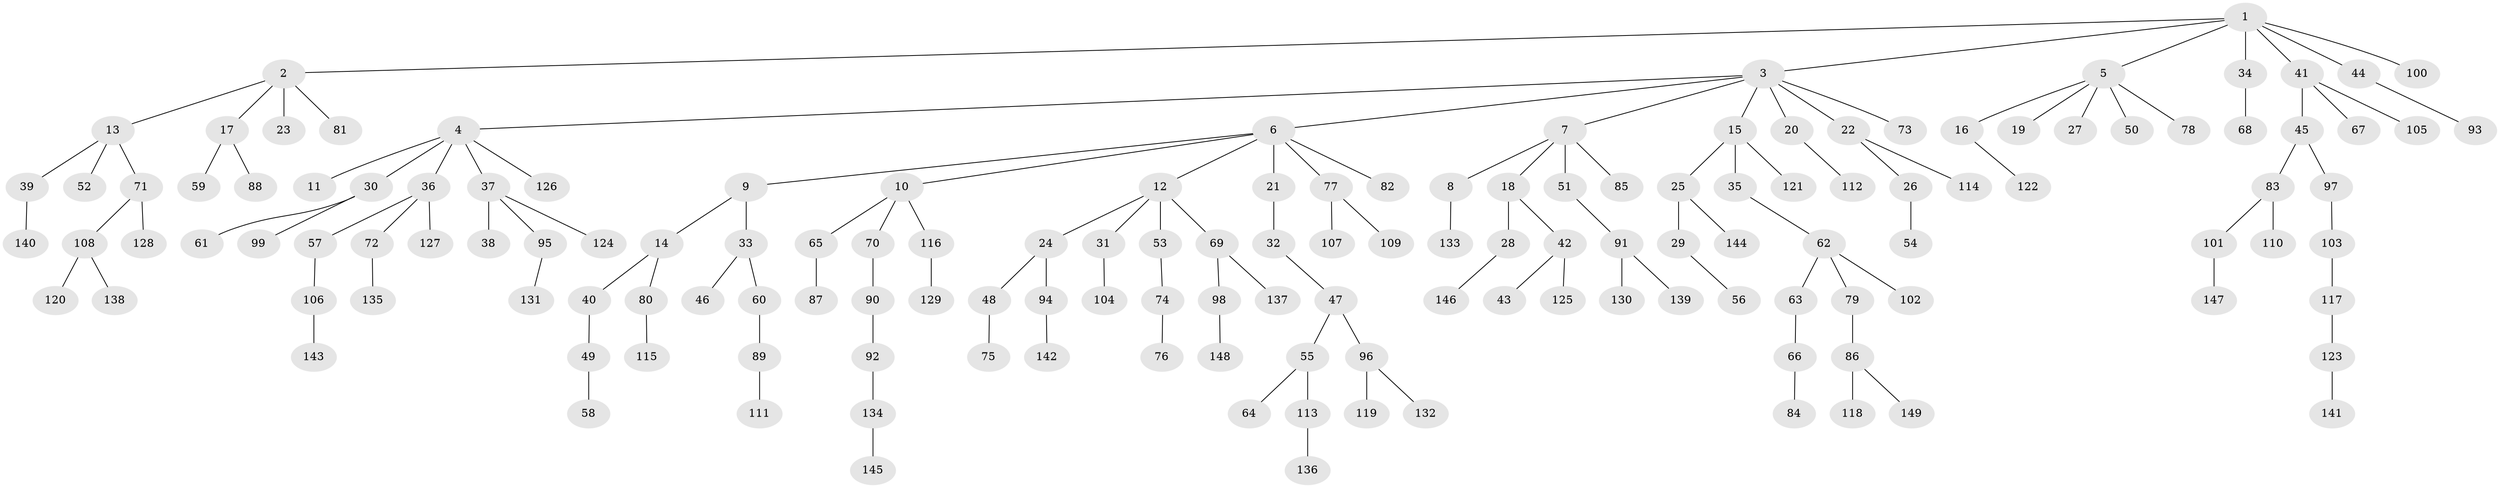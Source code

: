 // Generated by graph-tools (version 1.1) at 2025/15/03/09/25 04:15:41]
// undirected, 149 vertices, 148 edges
graph export_dot {
graph [start="1"]
  node [color=gray90,style=filled];
  1;
  2;
  3;
  4;
  5;
  6;
  7;
  8;
  9;
  10;
  11;
  12;
  13;
  14;
  15;
  16;
  17;
  18;
  19;
  20;
  21;
  22;
  23;
  24;
  25;
  26;
  27;
  28;
  29;
  30;
  31;
  32;
  33;
  34;
  35;
  36;
  37;
  38;
  39;
  40;
  41;
  42;
  43;
  44;
  45;
  46;
  47;
  48;
  49;
  50;
  51;
  52;
  53;
  54;
  55;
  56;
  57;
  58;
  59;
  60;
  61;
  62;
  63;
  64;
  65;
  66;
  67;
  68;
  69;
  70;
  71;
  72;
  73;
  74;
  75;
  76;
  77;
  78;
  79;
  80;
  81;
  82;
  83;
  84;
  85;
  86;
  87;
  88;
  89;
  90;
  91;
  92;
  93;
  94;
  95;
  96;
  97;
  98;
  99;
  100;
  101;
  102;
  103;
  104;
  105;
  106;
  107;
  108;
  109;
  110;
  111;
  112;
  113;
  114;
  115;
  116;
  117;
  118;
  119;
  120;
  121;
  122;
  123;
  124;
  125;
  126;
  127;
  128;
  129;
  130;
  131;
  132;
  133;
  134;
  135;
  136;
  137;
  138;
  139;
  140;
  141;
  142;
  143;
  144;
  145;
  146;
  147;
  148;
  149;
  1 -- 2;
  1 -- 3;
  1 -- 5;
  1 -- 34;
  1 -- 41;
  1 -- 44;
  1 -- 100;
  2 -- 13;
  2 -- 17;
  2 -- 23;
  2 -- 81;
  3 -- 4;
  3 -- 6;
  3 -- 7;
  3 -- 15;
  3 -- 20;
  3 -- 22;
  3 -- 73;
  4 -- 11;
  4 -- 30;
  4 -- 36;
  4 -- 37;
  4 -- 126;
  5 -- 16;
  5 -- 19;
  5 -- 27;
  5 -- 50;
  5 -- 78;
  6 -- 9;
  6 -- 10;
  6 -- 12;
  6 -- 21;
  6 -- 77;
  6 -- 82;
  7 -- 8;
  7 -- 18;
  7 -- 51;
  7 -- 85;
  8 -- 133;
  9 -- 14;
  9 -- 33;
  10 -- 65;
  10 -- 70;
  10 -- 116;
  12 -- 24;
  12 -- 31;
  12 -- 53;
  12 -- 69;
  13 -- 39;
  13 -- 52;
  13 -- 71;
  14 -- 40;
  14 -- 80;
  15 -- 25;
  15 -- 35;
  15 -- 121;
  16 -- 122;
  17 -- 59;
  17 -- 88;
  18 -- 28;
  18 -- 42;
  20 -- 112;
  21 -- 32;
  22 -- 26;
  22 -- 114;
  24 -- 48;
  24 -- 94;
  25 -- 29;
  25 -- 144;
  26 -- 54;
  28 -- 146;
  29 -- 56;
  30 -- 61;
  30 -- 99;
  31 -- 104;
  32 -- 47;
  33 -- 46;
  33 -- 60;
  34 -- 68;
  35 -- 62;
  36 -- 57;
  36 -- 72;
  36 -- 127;
  37 -- 38;
  37 -- 95;
  37 -- 124;
  39 -- 140;
  40 -- 49;
  41 -- 45;
  41 -- 67;
  41 -- 105;
  42 -- 43;
  42 -- 125;
  44 -- 93;
  45 -- 83;
  45 -- 97;
  47 -- 55;
  47 -- 96;
  48 -- 75;
  49 -- 58;
  51 -- 91;
  53 -- 74;
  55 -- 64;
  55 -- 113;
  57 -- 106;
  60 -- 89;
  62 -- 63;
  62 -- 79;
  62 -- 102;
  63 -- 66;
  65 -- 87;
  66 -- 84;
  69 -- 98;
  69 -- 137;
  70 -- 90;
  71 -- 108;
  71 -- 128;
  72 -- 135;
  74 -- 76;
  77 -- 107;
  77 -- 109;
  79 -- 86;
  80 -- 115;
  83 -- 101;
  83 -- 110;
  86 -- 118;
  86 -- 149;
  89 -- 111;
  90 -- 92;
  91 -- 130;
  91 -- 139;
  92 -- 134;
  94 -- 142;
  95 -- 131;
  96 -- 119;
  96 -- 132;
  97 -- 103;
  98 -- 148;
  101 -- 147;
  103 -- 117;
  106 -- 143;
  108 -- 120;
  108 -- 138;
  113 -- 136;
  116 -- 129;
  117 -- 123;
  123 -- 141;
  134 -- 145;
}
